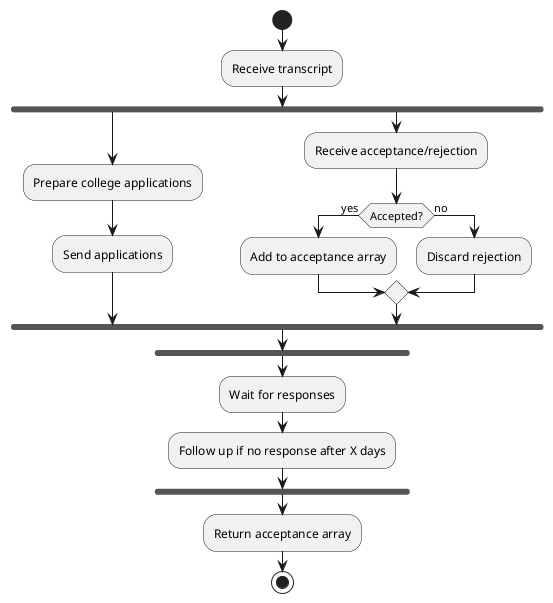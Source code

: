 @startuml
start
:Receive transcript;

fork
    :Prepare college applications;
    :Send applications;
    fork again
        :Receive acceptance/rejection;
        if (Accepted?) then (yes)
            :Add to acceptance array;
        else (no)
            :Discard rejection;
        endif
    end fork

fork
    :Wait for responses;
    :Follow up if no response after X days;
end fork

:Return acceptance array;
stop
@enduml
